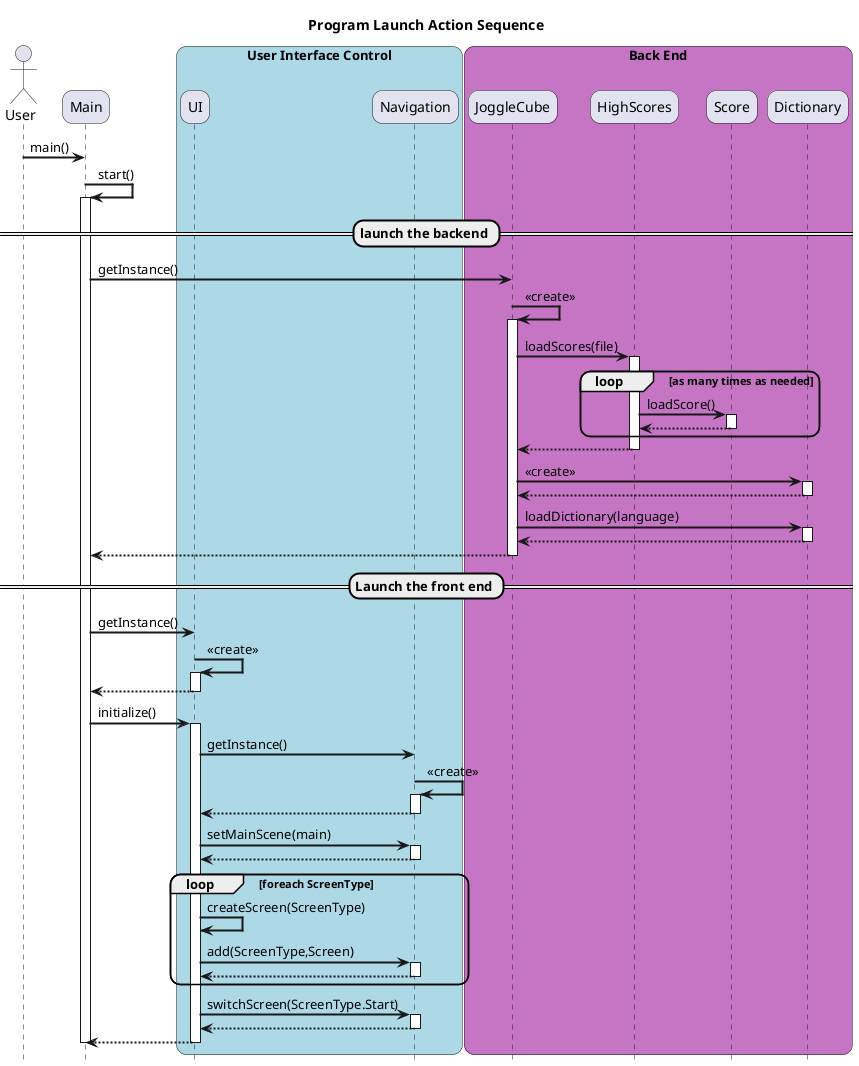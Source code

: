 @startuml
hide footbox

title Program Launch Action Sequence

skinparam sequenceArrowThickness 2
skinparam roundcorner 20
skinparam maxmessagesize 60


actor User

participant Main

box "User Interface Control" #LightBlue

participant UI
participant Navigation

end box


box "Back End" #c675c5

participant JoggleCube
participant HighScores
participant Score
participant Dictionary

end box



User -> Main : main()
Main -> Main : start()
activate Main

== launch the backend ==
Main -> JoggleCube : getInstance()
JoggleCube -> JoggleCube : <<create>>
activate JoggleCube

JoggleCube -> HighScores : loadScores(file)
activate HighScores

loop as many times as needed
    HighScores -> Score : loadScore()
    activate Score
    Score --> HighScores
    deactivate Score
end

HighScores --> JoggleCube
deactivate HighScores

JoggleCube -> Dictionary : <<create>>
activate Dictionary

Dictionary --> JoggleCube
deactivate Dictionary

JoggleCube -> Dictionary : loadDictionary(language)
activate Dictionary

Dictionary --> JoggleCube
deactivate Dictionary

JoggleCube --> Main
deactivate JoggleCube

== Launch the front end ==

Main -> UI : getInstance()

UI -> UI : <<create>>
activate UI


UI --> Main
deactivate UI
Main -> UI : initialize()
activate UI
UI -> Navigation : getInstance()

Navigation -> Navigation : <<create>>
activate Navigation
Navigation --> UI
deactivate Navigation

UI -> Navigation : setMainScene(main)
activate Navigation
Navigation --> UI
deactivate Navigation

loop foreach ScreenType
    UI -> UI : createScreen(ScreenType)
    UI -> Navigation : add(ScreenType,Screen)
    activate Navigation
    Navigation --> UI
    deactivate Navigation
end

UI -> Navigation : switchScreen(ScreenType.Start)
activate Navigation
Navigation --> UI
deactivate Navigation
UI --> Main
deactivate UI
deactivate Main

@enduml
